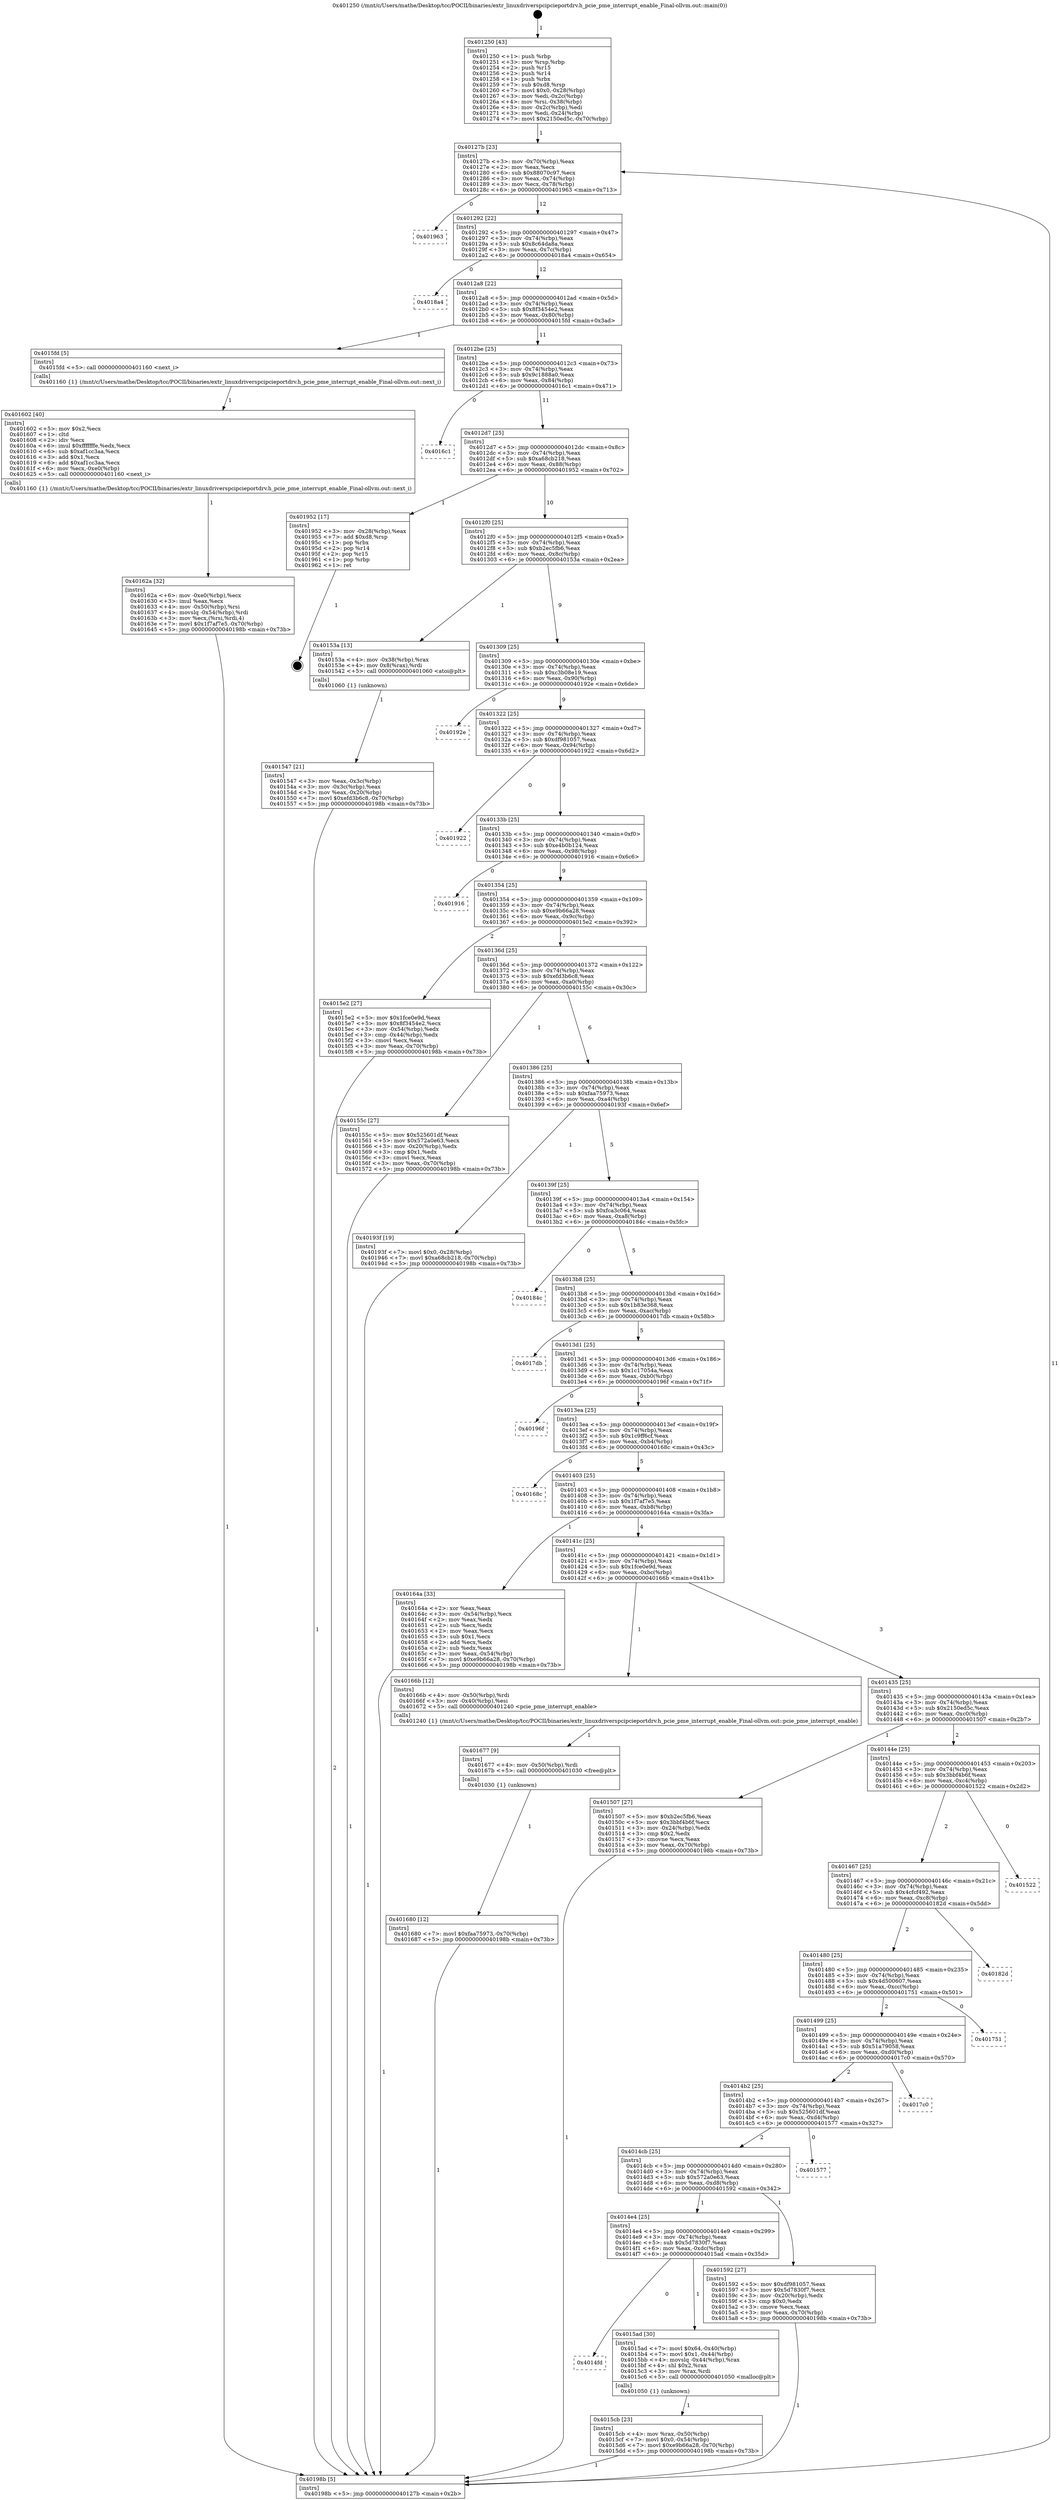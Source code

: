 digraph "0x401250" {
  label = "0x401250 (/mnt/c/Users/mathe/Desktop/tcc/POCII/binaries/extr_linuxdriverspcipcieportdrv.h_pcie_pme_interrupt_enable_Final-ollvm.out::main(0))"
  labelloc = "t"
  node[shape=record]

  Entry [label="",width=0.3,height=0.3,shape=circle,fillcolor=black,style=filled]
  "0x40127b" [label="{
     0x40127b [23]\l
     | [instrs]\l
     &nbsp;&nbsp;0x40127b \<+3\>: mov -0x70(%rbp),%eax\l
     &nbsp;&nbsp;0x40127e \<+2\>: mov %eax,%ecx\l
     &nbsp;&nbsp;0x401280 \<+6\>: sub $0x88070c97,%ecx\l
     &nbsp;&nbsp;0x401286 \<+3\>: mov %eax,-0x74(%rbp)\l
     &nbsp;&nbsp;0x401289 \<+3\>: mov %ecx,-0x78(%rbp)\l
     &nbsp;&nbsp;0x40128c \<+6\>: je 0000000000401963 \<main+0x713\>\l
  }"]
  "0x401963" [label="{
     0x401963\l
  }", style=dashed]
  "0x401292" [label="{
     0x401292 [22]\l
     | [instrs]\l
     &nbsp;&nbsp;0x401292 \<+5\>: jmp 0000000000401297 \<main+0x47\>\l
     &nbsp;&nbsp;0x401297 \<+3\>: mov -0x74(%rbp),%eax\l
     &nbsp;&nbsp;0x40129a \<+5\>: sub $0x8c64da8a,%eax\l
     &nbsp;&nbsp;0x40129f \<+3\>: mov %eax,-0x7c(%rbp)\l
     &nbsp;&nbsp;0x4012a2 \<+6\>: je 00000000004018a4 \<main+0x654\>\l
  }"]
  Exit [label="",width=0.3,height=0.3,shape=circle,fillcolor=black,style=filled,peripheries=2]
  "0x4018a4" [label="{
     0x4018a4\l
  }", style=dashed]
  "0x4012a8" [label="{
     0x4012a8 [22]\l
     | [instrs]\l
     &nbsp;&nbsp;0x4012a8 \<+5\>: jmp 00000000004012ad \<main+0x5d\>\l
     &nbsp;&nbsp;0x4012ad \<+3\>: mov -0x74(%rbp),%eax\l
     &nbsp;&nbsp;0x4012b0 \<+5\>: sub $0x8f3454e2,%eax\l
     &nbsp;&nbsp;0x4012b5 \<+3\>: mov %eax,-0x80(%rbp)\l
     &nbsp;&nbsp;0x4012b8 \<+6\>: je 00000000004015fd \<main+0x3ad\>\l
  }"]
  "0x401680" [label="{
     0x401680 [12]\l
     | [instrs]\l
     &nbsp;&nbsp;0x401680 \<+7\>: movl $0xfaa75973,-0x70(%rbp)\l
     &nbsp;&nbsp;0x401687 \<+5\>: jmp 000000000040198b \<main+0x73b\>\l
  }"]
  "0x4015fd" [label="{
     0x4015fd [5]\l
     | [instrs]\l
     &nbsp;&nbsp;0x4015fd \<+5\>: call 0000000000401160 \<next_i\>\l
     | [calls]\l
     &nbsp;&nbsp;0x401160 \{1\} (/mnt/c/Users/mathe/Desktop/tcc/POCII/binaries/extr_linuxdriverspcipcieportdrv.h_pcie_pme_interrupt_enable_Final-ollvm.out::next_i)\l
  }"]
  "0x4012be" [label="{
     0x4012be [25]\l
     | [instrs]\l
     &nbsp;&nbsp;0x4012be \<+5\>: jmp 00000000004012c3 \<main+0x73\>\l
     &nbsp;&nbsp;0x4012c3 \<+3\>: mov -0x74(%rbp),%eax\l
     &nbsp;&nbsp;0x4012c6 \<+5\>: sub $0x9c1888a0,%eax\l
     &nbsp;&nbsp;0x4012cb \<+6\>: mov %eax,-0x84(%rbp)\l
     &nbsp;&nbsp;0x4012d1 \<+6\>: je 00000000004016c1 \<main+0x471\>\l
  }"]
  "0x401677" [label="{
     0x401677 [9]\l
     | [instrs]\l
     &nbsp;&nbsp;0x401677 \<+4\>: mov -0x50(%rbp),%rdi\l
     &nbsp;&nbsp;0x40167b \<+5\>: call 0000000000401030 \<free@plt\>\l
     | [calls]\l
     &nbsp;&nbsp;0x401030 \{1\} (unknown)\l
  }"]
  "0x4016c1" [label="{
     0x4016c1\l
  }", style=dashed]
  "0x4012d7" [label="{
     0x4012d7 [25]\l
     | [instrs]\l
     &nbsp;&nbsp;0x4012d7 \<+5\>: jmp 00000000004012dc \<main+0x8c\>\l
     &nbsp;&nbsp;0x4012dc \<+3\>: mov -0x74(%rbp),%eax\l
     &nbsp;&nbsp;0x4012df \<+5\>: sub $0xa68cb218,%eax\l
     &nbsp;&nbsp;0x4012e4 \<+6\>: mov %eax,-0x88(%rbp)\l
     &nbsp;&nbsp;0x4012ea \<+6\>: je 0000000000401952 \<main+0x702\>\l
  }"]
  "0x40162a" [label="{
     0x40162a [32]\l
     | [instrs]\l
     &nbsp;&nbsp;0x40162a \<+6\>: mov -0xe0(%rbp),%ecx\l
     &nbsp;&nbsp;0x401630 \<+3\>: imul %eax,%ecx\l
     &nbsp;&nbsp;0x401633 \<+4\>: mov -0x50(%rbp),%rsi\l
     &nbsp;&nbsp;0x401637 \<+4\>: movslq -0x54(%rbp),%rdi\l
     &nbsp;&nbsp;0x40163b \<+3\>: mov %ecx,(%rsi,%rdi,4)\l
     &nbsp;&nbsp;0x40163e \<+7\>: movl $0x1f7af7e5,-0x70(%rbp)\l
     &nbsp;&nbsp;0x401645 \<+5\>: jmp 000000000040198b \<main+0x73b\>\l
  }"]
  "0x401952" [label="{
     0x401952 [17]\l
     | [instrs]\l
     &nbsp;&nbsp;0x401952 \<+3\>: mov -0x28(%rbp),%eax\l
     &nbsp;&nbsp;0x401955 \<+7\>: add $0xd8,%rsp\l
     &nbsp;&nbsp;0x40195c \<+1\>: pop %rbx\l
     &nbsp;&nbsp;0x40195d \<+2\>: pop %r14\l
     &nbsp;&nbsp;0x40195f \<+2\>: pop %r15\l
     &nbsp;&nbsp;0x401961 \<+1\>: pop %rbp\l
     &nbsp;&nbsp;0x401962 \<+1\>: ret\l
  }"]
  "0x4012f0" [label="{
     0x4012f0 [25]\l
     | [instrs]\l
     &nbsp;&nbsp;0x4012f0 \<+5\>: jmp 00000000004012f5 \<main+0xa5\>\l
     &nbsp;&nbsp;0x4012f5 \<+3\>: mov -0x74(%rbp),%eax\l
     &nbsp;&nbsp;0x4012f8 \<+5\>: sub $0xb2ec5fb6,%eax\l
     &nbsp;&nbsp;0x4012fd \<+6\>: mov %eax,-0x8c(%rbp)\l
     &nbsp;&nbsp;0x401303 \<+6\>: je 000000000040153a \<main+0x2ea\>\l
  }"]
  "0x401602" [label="{
     0x401602 [40]\l
     | [instrs]\l
     &nbsp;&nbsp;0x401602 \<+5\>: mov $0x2,%ecx\l
     &nbsp;&nbsp;0x401607 \<+1\>: cltd\l
     &nbsp;&nbsp;0x401608 \<+2\>: idiv %ecx\l
     &nbsp;&nbsp;0x40160a \<+6\>: imul $0xfffffffe,%edx,%ecx\l
     &nbsp;&nbsp;0x401610 \<+6\>: sub $0xaf1cc3aa,%ecx\l
     &nbsp;&nbsp;0x401616 \<+3\>: add $0x1,%ecx\l
     &nbsp;&nbsp;0x401619 \<+6\>: add $0xaf1cc3aa,%ecx\l
     &nbsp;&nbsp;0x40161f \<+6\>: mov %ecx,-0xe0(%rbp)\l
     &nbsp;&nbsp;0x401625 \<+5\>: call 0000000000401160 \<next_i\>\l
     | [calls]\l
     &nbsp;&nbsp;0x401160 \{1\} (/mnt/c/Users/mathe/Desktop/tcc/POCII/binaries/extr_linuxdriverspcipcieportdrv.h_pcie_pme_interrupt_enable_Final-ollvm.out::next_i)\l
  }"]
  "0x40153a" [label="{
     0x40153a [13]\l
     | [instrs]\l
     &nbsp;&nbsp;0x40153a \<+4\>: mov -0x38(%rbp),%rax\l
     &nbsp;&nbsp;0x40153e \<+4\>: mov 0x8(%rax),%rdi\l
     &nbsp;&nbsp;0x401542 \<+5\>: call 0000000000401060 \<atoi@plt\>\l
     | [calls]\l
     &nbsp;&nbsp;0x401060 \{1\} (unknown)\l
  }"]
  "0x401309" [label="{
     0x401309 [25]\l
     | [instrs]\l
     &nbsp;&nbsp;0x401309 \<+5\>: jmp 000000000040130e \<main+0xbe\>\l
     &nbsp;&nbsp;0x40130e \<+3\>: mov -0x74(%rbp),%eax\l
     &nbsp;&nbsp;0x401311 \<+5\>: sub $0xc3b08e19,%eax\l
     &nbsp;&nbsp;0x401316 \<+6\>: mov %eax,-0x90(%rbp)\l
     &nbsp;&nbsp;0x40131c \<+6\>: je 000000000040192e \<main+0x6de\>\l
  }"]
  "0x4015cb" [label="{
     0x4015cb [23]\l
     | [instrs]\l
     &nbsp;&nbsp;0x4015cb \<+4\>: mov %rax,-0x50(%rbp)\l
     &nbsp;&nbsp;0x4015cf \<+7\>: movl $0x0,-0x54(%rbp)\l
     &nbsp;&nbsp;0x4015d6 \<+7\>: movl $0xe9b66a28,-0x70(%rbp)\l
     &nbsp;&nbsp;0x4015dd \<+5\>: jmp 000000000040198b \<main+0x73b\>\l
  }"]
  "0x40192e" [label="{
     0x40192e\l
  }", style=dashed]
  "0x401322" [label="{
     0x401322 [25]\l
     | [instrs]\l
     &nbsp;&nbsp;0x401322 \<+5\>: jmp 0000000000401327 \<main+0xd7\>\l
     &nbsp;&nbsp;0x401327 \<+3\>: mov -0x74(%rbp),%eax\l
     &nbsp;&nbsp;0x40132a \<+5\>: sub $0xdf981057,%eax\l
     &nbsp;&nbsp;0x40132f \<+6\>: mov %eax,-0x94(%rbp)\l
     &nbsp;&nbsp;0x401335 \<+6\>: je 0000000000401922 \<main+0x6d2\>\l
  }"]
  "0x4014fd" [label="{
     0x4014fd\l
  }", style=dashed]
  "0x401922" [label="{
     0x401922\l
  }", style=dashed]
  "0x40133b" [label="{
     0x40133b [25]\l
     | [instrs]\l
     &nbsp;&nbsp;0x40133b \<+5\>: jmp 0000000000401340 \<main+0xf0\>\l
     &nbsp;&nbsp;0x401340 \<+3\>: mov -0x74(%rbp),%eax\l
     &nbsp;&nbsp;0x401343 \<+5\>: sub $0xe4b0b124,%eax\l
     &nbsp;&nbsp;0x401348 \<+6\>: mov %eax,-0x98(%rbp)\l
     &nbsp;&nbsp;0x40134e \<+6\>: je 0000000000401916 \<main+0x6c6\>\l
  }"]
  "0x4015ad" [label="{
     0x4015ad [30]\l
     | [instrs]\l
     &nbsp;&nbsp;0x4015ad \<+7\>: movl $0x64,-0x40(%rbp)\l
     &nbsp;&nbsp;0x4015b4 \<+7\>: movl $0x1,-0x44(%rbp)\l
     &nbsp;&nbsp;0x4015bb \<+4\>: movslq -0x44(%rbp),%rax\l
     &nbsp;&nbsp;0x4015bf \<+4\>: shl $0x2,%rax\l
     &nbsp;&nbsp;0x4015c3 \<+3\>: mov %rax,%rdi\l
     &nbsp;&nbsp;0x4015c6 \<+5\>: call 0000000000401050 \<malloc@plt\>\l
     | [calls]\l
     &nbsp;&nbsp;0x401050 \{1\} (unknown)\l
  }"]
  "0x401916" [label="{
     0x401916\l
  }", style=dashed]
  "0x401354" [label="{
     0x401354 [25]\l
     | [instrs]\l
     &nbsp;&nbsp;0x401354 \<+5\>: jmp 0000000000401359 \<main+0x109\>\l
     &nbsp;&nbsp;0x401359 \<+3\>: mov -0x74(%rbp),%eax\l
     &nbsp;&nbsp;0x40135c \<+5\>: sub $0xe9b66a28,%eax\l
     &nbsp;&nbsp;0x401361 \<+6\>: mov %eax,-0x9c(%rbp)\l
     &nbsp;&nbsp;0x401367 \<+6\>: je 00000000004015e2 \<main+0x392\>\l
  }"]
  "0x4014e4" [label="{
     0x4014e4 [25]\l
     | [instrs]\l
     &nbsp;&nbsp;0x4014e4 \<+5\>: jmp 00000000004014e9 \<main+0x299\>\l
     &nbsp;&nbsp;0x4014e9 \<+3\>: mov -0x74(%rbp),%eax\l
     &nbsp;&nbsp;0x4014ec \<+5\>: sub $0x5d7830f7,%eax\l
     &nbsp;&nbsp;0x4014f1 \<+6\>: mov %eax,-0xdc(%rbp)\l
     &nbsp;&nbsp;0x4014f7 \<+6\>: je 00000000004015ad \<main+0x35d\>\l
  }"]
  "0x4015e2" [label="{
     0x4015e2 [27]\l
     | [instrs]\l
     &nbsp;&nbsp;0x4015e2 \<+5\>: mov $0x1fce0e9d,%eax\l
     &nbsp;&nbsp;0x4015e7 \<+5\>: mov $0x8f3454e2,%ecx\l
     &nbsp;&nbsp;0x4015ec \<+3\>: mov -0x54(%rbp),%edx\l
     &nbsp;&nbsp;0x4015ef \<+3\>: cmp -0x44(%rbp),%edx\l
     &nbsp;&nbsp;0x4015f2 \<+3\>: cmovl %ecx,%eax\l
     &nbsp;&nbsp;0x4015f5 \<+3\>: mov %eax,-0x70(%rbp)\l
     &nbsp;&nbsp;0x4015f8 \<+5\>: jmp 000000000040198b \<main+0x73b\>\l
  }"]
  "0x40136d" [label="{
     0x40136d [25]\l
     | [instrs]\l
     &nbsp;&nbsp;0x40136d \<+5\>: jmp 0000000000401372 \<main+0x122\>\l
     &nbsp;&nbsp;0x401372 \<+3\>: mov -0x74(%rbp),%eax\l
     &nbsp;&nbsp;0x401375 \<+5\>: sub $0xefd3b6c8,%eax\l
     &nbsp;&nbsp;0x40137a \<+6\>: mov %eax,-0xa0(%rbp)\l
     &nbsp;&nbsp;0x401380 \<+6\>: je 000000000040155c \<main+0x30c\>\l
  }"]
  "0x401592" [label="{
     0x401592 [27]\l
     | [instrs]\l
     &nbsp;&nbsp;0x401592 \<+5\>: mov $0xdf981057,%eax\l
     &nbsp;&nbsp;0x401597 \<+5\>: mov $0x5d7830f7,%ecx\l
     &nbsp;&nbsp;0x40159c \<+3\>: mov -0x20(%rbp),%edx\l
     &nbsp;&nbsp;0x40159f \<+3\>: cmp $0x0,%edx\l
     &nbsp;&nbsp;0x4015a2 \<+3\>: cmove %ecx,%eax\l
     &nbsp;&nbsp;0x4015a5 \<+3\>: mov %eax,-0x70(%rbp)\l
     &nbsp;&nbsp;0x4015a8 \<+5\>: jmp 000000000040198b \<main+0x73b\>\l
  }"]
  "0x40155c" [label="{
     0x40155c [27]\l
     | [instrs]\l
     &nbsp;&nbsp;0x40155c \<+5\>: mov $0x525601df,%eax\l
     &nbsp;&nbsp;0x401561 \<+5\>: mov $0x572a0e63,%ecx\l
     &nbsp;&nbsp;0x401566 \<+3\>: mov -0x20(%rbp),%edx\l
     &nbsp;&nbsp;0x401569 \<+3\>: cmp $0x1,%edx\l
     &nbsp;&nbsp;0x40156c \<+3\>: cmovl %ecx,%eax\l
     &nbsp;&nbsp;0x40156f \<+3\>: mov %eax,-0x70(%rbp)\l
     &nbsp;&nbsp;0x401572 \<+5\>: jmp 000000000040198b \<main+0x73b\>\l
  }"]
  "0x401386" [label="{
     0x401386 [25]\l
     | [instrs]\l
     &nbsp;&nbsp;0x401386 \<+5\>: jmp 000000000040138b \<main+0x13b\>\l
     &nbsp;&nbsp;0x40138b \<+3\>: mov -0x74(%rbp),%eax\l
     &nbsp;&nbsp;0x40138e \<+5\>: sub $0xfaa75973,%eax\l
     &nbsp;&nbsp;0x401393 \<+6\>: mov %eax,-0xa4(%rbp)\l
     &nbsp;&nbsp;0x401399 \<+6\>: je 000000000040193f \<main+0x6ef\>\l
  }"]
  "0x4014cb" [label="{
     0x4014cb [25]\l
     | [instrs]\l
     &nbsp;&nbsp;0x4014cb \<+5\>: jmp 00000000004014d0 \<main+0x280\>\l
     &nbsp;&nbsp;0x4014d0 \<+3\>: mov -0x74(%rbp),%eax\l
     &nbsp;&nbsp;0x4014d3 \<+5\>: sub $0x572a0e63,%eax\l
     &nbsp;&nbsp;0x4014d8 \<+6\>: mov %eax,-0xd8(%rbp)\l
     &nbsp;&nbsp;0x4014de \<+6\>: je 0000000000401592 \<main+0x342\>\l
  }"]
  "0x40193f" [label="{
     0x40193f [19]\l
     | [instrs]\l
     &nbsp;&nbsp;0x40193f \<+7\>: movl $0x0,-0x28(%rbp)\l
     &nbsp;&nbsp;0x401946 \<+7\>: movl $0xa68cb218,-0x70(%rbp)\l
     &nbsp;&nbsp;0x40194d \<+5\>: jmp 000000000040198b \<main+0x73b\>\l
  }"]
  "0x40139f" [label="{
     0x40139f [25]\l
     | [instrs]\l
     &nbsp;&nbsp;0x40139f \<+5\>: jmp 00000000004013a4 \<main+0x154\>\l
     &nbsp;&nbsp;0x4013a4 \<+3\>: mov -0x74(%rbp),%eax\l
     &nbsp;&nbsp;0x4013a7 \<+5\>: sub $0xfca3c064,%eax\l
     &nbsp;&nbsp;0x4013ac \<+6\>: mov %eax,-0xa8(%rbp)\l
     &nbsp;&nbsp;0x4013b2 \<+6\>: je 000000000040184c \<main+0x5fc\>\l
  }"]
  "0x401577" [label="{
     0x401577\l
  }", style=dashed]
  "0x40184c" [label="{
     0x40184c\l
  }", style=dashed]
  "0x4013b8" [label="{
     0x4013b8 [25]\l
     | [instrs]\l
     &nbsp;&nbsp;0x4013b8 \<+5\>: jmp 00000000004013bd \<main+0x16d\>\l
     &nbsp;&nbsp;0x4013bd \<+3\>: mov -0x74(%rbp),%eax\l
     &nbsp;&nbsp;0x4013c0 \<+5\>: sub $0x1b83e368,%eax\l
     &nbsp;&nbsp;0x4013c5 \<+6\>: mov %eax,-0xac(%rbp)\l
     &nbsp;&nbsp;0x4013cb \<+6\>: je 00000000004017db \<main+0x58b\>\l
  }"]
  "0x4014b2" [label="{
     0x4014b2 [25]\l
     | [instrs]\l
     &nbsp;&nbsp;0x4014b2 \<+5\>: jmp 00000000004014b7 \<main+0x267\>\l
     &nbsp;&nbsp;0x4014b7 \<+3\>: mov -0x74(%rbp),%eax\l
     &nbsp;&nbsp;0x4014ba \<+5\>: sub $0x525601df,%eax\l
     &nbsp;&nbsp;0x4014bf \<+6\>: mov %eax,-0xd4(%rbp)\l
     &nbsp;&nbsp;0x4014c5 \<+6\>: je 0000000000401577 \<main+0x327\>\l
  }"]
  "0x4017db" [label="{
     0x4017db\l
  }", style=dashed]
  "0x4013d1" [label="{
     0x4013d1 [25]\l
     | [instrs]\l
     &nbsp;&nbsp;0x4013d1 \<+5\>: jmp 00000000004013d6 \<main+0x186\>\l
     &nbsp;&nbsp;0x4013d6 \<+3\>: mov -0x74(%rbp),%eax\l
     &nbsp;&nbsp;0x4013d9 \<+5\>: sub $0x1c17054a,%eax\l
     &nbsp;&nbsp;0x4013de \<+6\>: mov %eax,-0xb0(%rbp)\l
     &nbsp;&nbsp;0x4013e4 \<+6\>: je 000000000040196f \<main+0x71f\>\l
  }"]
  "0x4017c0" [label="{
     0x4017c0\l
  }", style=dashed]
  "0x40196f" [label="{
     0x40196f\l
  }", style=dashed]
  "0x4013ea" [label="{
     0x4013ea [25]\l
     | [instrs]\l
     &nbsp;&nbsp;0x4013ea \<+5\>: jmp 00000000004013ef \<main+0x19f\>\l
     &nbsp;&nbsp;0x4013ef \<+3\>: mov -0x74(%rbp),%eax\l
     &nbsp;&nbsp;0x4013f2 \<+5\>: sub $0x1c9ff6cf,%eax\l
     &nbsp;&nbsp;0x4013f7 \<+6\>: mov %eax,-0xb4(%rbp)\l
     &nbsp;&nbsp;0x4013fd \<+6\>: je 000000000040168c \<main+0x43c\>\l
  }"]
  "0x401499" [label="{
     0x401499 [25]\l
     | [instrs]\l
     &nbsp;&nbsp;0x401499 \<+5\>: jmp 000000000040149e \<main+0x24e\>\l
     &nbsp;&nbsp;0x40149e \<+3\>: mov -0x74(%rbp),%eax\l
     &nbsp;&nbsp;0x4014a1 \<+5\>: sub $0x51a79058,%eax\l
     &nbsp;&nbsp;0x4014a6 \<+6\>: mov %eax,-0xd0(%rbp)\l
     &nbsp;&nbsp;0x4014ac \<+6\>: je 00000000004017c0 \<main+0x570\>\l
  }"]
  "0x40168c" [label="{
     0x40168c\l
  }", style=dashed]
  "0x401403" [label="{
     0x401403 [25]\l
     | [instrs]\l
     &nbsp;&nbsp;0x401403 \<+5\>: jmp 0000000000401408 \<main+0x1b8\>\l
     &nbsp;&nbsp;0x401408 \<+3\>: mov -0x74(%rbp),%eax\l
     &nbsp;&nbsp;0x40140b \<+5\>: sub $0x1f7af7e5,%eax\l
     &nbsp;&nbsp;0x401410 \<+6\>: mov %eax,-0xb8(%rbp)\l
     &nbsp;&nbsp;0x401416 \<+6\>: je 000000000040164a \<main+0x3fa\>\l
  }"]
  "0x401751" [label="{
     0x401751\l
  }", style=dashed]
  "0x40164a" [label="{
     0x40164a [33]\l
     | [instrs]\l
     &nbsp;&nbsp;0x40164a \<+2\>: xor %eax,%eax\l
     &nbsp;&nbsp;0x40164c \<+3\>: mov -0x54(%rbp),%ecx\l
     &nbsp;&nbsp;0x40164f \<+2\>: mov %eax,%edx\l
     &nbsp;&nbsp;0x401651 \<+2\>: sub %ecx,%edx\l
     &nbsp;&nbsp;0x401653 \<+2\>: mov %eax,%ecx\l
     &nbsp;&nbsp;0x401655 \<+3\>: sub $0x1,%ecx\l
     &nbsp;&nbsp;0x401658 \<+2\>: add %ecx,%edx\l
     &nbsp;&nbsp;0x40165a \<+2\>: sub %edx,%eax\l
     &nbsp;&nbsp;0x40165c \<+3\>: mov %eax,-0x54(%rbp)\l
     &nbsp;&nbsp;0x40165f \<+7\>: movl $0xe9b66a28,-0x70(%rbp)\l
     &nbsp;&nbsp;0x401666 \<+5\>: jmp 000000000040198b \<main+0x73b\>\l
  }"]
  "0x40141c" [label="{
     0x40141c [25]\l
     | [instrs]\l
     &nbsp;&nbsp;0x40141c \<+5\>: jmp 0000000000401421 \<main+0x1d1\>\l
     &nbsp;&nbsp;0x401421 \<+3\>: mov -0x74(%rbp),%eax\l
     &nbsp;&nbsp;0x401424 \<+5\>: sub $0x1fce0e9d,%eax\l
     &nbsp;&nbsp;0x401429 \<+6\>: mov %eax,-0xbc(%rbp)\l
     &nbsp;&nbsp;0x40142f \<+6\>: je 000000000040166b \<main+0x41b\>\l
  }"]
  "0x401480" [label="{
     0x401480 [25]\l
     | [instrs]\l
     &nbsp;&nbsp;0x401480 \<+5\>: jmp 0000000000401485 \<main+0x235\>\l
     &nbsp;&nbsp;0x401485 \<+3\>: mov -0x74(%rbp),%eax\l
     &nbsp;&nbsp;0x401488 \<+5\>: sub $0x4d500607,%eax\l
     &nbsp;&nbsp;0x40148d \<+6\>: mov %eax,-0xcc(%rbp)\l
     &nbsp;&nbsp;0x401493 \<+6\>: je 0000000000401751 \<main+0x501\>\l
  }"]
  "0x40166b" [label="{
     0x40166b [12]\l
     | [instrs]\l
     &nbsp;&nbsp;0x40166b \<+4\>: mov -0x50(%rbp),%rdi\l
     &nbsp;&nbsp;0x40166f \<+3\>: mov -0x40(%rbp),%esi\l
     &nbsp;&nbsp;0x401672 \<+5\>: call 0000000000401240 \<pcie_pme_interrupt_enable\>\l
     | [calls]\l
     &nbsp;&nbsp;0x401240 \{1\} (/mnt/c/Users/mathe/Desktop/tcc/POCII/binaries/extr_linuxdriverspcipcieportdrv.h_pcie_pme_interrupt_enable_Final-ollvm.out::pcie_pme_interrupt_enable)\l
  }"]
  "0x401435" [label="{
     0x401435 [25]\l
     | [instrs]\l
     &nbsp;&nbsp;0x401435 \<+5\>: jmp 000000000040143a \<main+0x1ea\>\l
     &nbsp;&nbsp;0x40143a \<+3\>: mov -0x74(%rbp),%eax\l
     &nbsp;&nbsp;0x40143d \<+5\>: sub $0x2150ed5c,%eax\l
     &nbsp;&nbsp;0x401442 \<+6\>: mov %eax,-0xc0(%rbp)\l
     &nbsp;&nbsp;0x401448 \<+6\>: je 0000000000401507 \<main+0x2b7\>\l
  }"]
  "0x40182d" [label="{
     0x40182d\l
  }", style=dashed]
  "0x401507" [label="{
     0x401507 [27]\l
     | [instrs]\l
     &nbsp;&nbsp;0x401507 \<+5\>: mov $0xb2ec5fb6,%eax\l
     &nbsp;&nbsp;0x40150c \<+5\>: mov $0x3bbf4b6f,%ecx\l
     &nbsp;&nbsp;0x401511 \<+3\>: mov -0x24(%rbp),%edx\l
     &nbsp;&nbsp;0x401514 \<+3\>: cmp $0x2,%edx\l
     &nbsp;&nbsp;0x401517 \<+3\>: cmovne %ecx,%eax\l
     &nbsp;&nbsp;0x40151a \<+3\>: mov %eax,-0x70(%rbp)\l
     &nbsp;&nbsp;0x40151d \<+5\>: jmp 000000000040198b \<main+0x73b\>\l
  }"]
  "0x40144e" [label="{
     0x40144e [25]\l
     | [instrs]\l
     &nbsp;&nbsp;0x40144e \<+5\>: jmp 0000000000401453 \<main+0x203\>\l
     &nbsp;&nbsp;0x401453 \<+3\>: mov -0x74(%rbp),%eax\l
     &nbsp;&nbsp;0x401456 \<+5\>: sub $0x3bbf4b6f,%eax\l
     &nbsp;&nbsp;0x40145b \<+6\>: mov %eax,-0xc4(%rbp)\l
     &nbsp;&nbsp;0x401461 \<+6\>: je 0000000000401522 \<main+0x2d2\>\l
  }"]
  "0x40198b" [label="{
     0x40198b [5]\l
     | [instrs]\l
     &nbsp;&nbsp;0x40198b \<+5\>: jmp 000000000040127b \<main+0x2b\>\l
  }"]
  "0x401250" [label="{
     0x401250 [43]\l
     | [instrs]\l
     &nbsp;&nbsp;0x401250 \<+1\>: push %rbp\l
     &nbsp;&nbsp;0x401251 \<+3\>: mov %rsp,%rbp\l
     &nbsp;&nbsp;0x401254 \<+2\>: push %r15\l
     &nbsp;&nbsp;0x401256 \<+2\>: push %r14\l
     &nbsp;&nbsp;0x401258 \<+1\>: push %rbx\l
     &nbsp;&nbsp;0x401259 \<+7\>: sub $0xd8,%rsp\l
     &nbsp;&nbsp;0x401260 \<+7\>: movl $0x0,-0x28(%rbp)\l
     &nbsp;&nbsp;0x401267 \<+3\>: mov %edi,-0x2c(%rbp)\l
     &nbsp;&nbsp;0x40126a \<+4\>: mov %rsi,-0x38(%rbp)\l
     &nbsp;&nbsp;0x40126e \<+3\>: mov -0x2c(%rbp),%edi\l
     &nbsp;&nbsp;0x401271 \<+3\>: mov %edi,-0x24(%rbp)\l
     &nbsp;&nbsp;0x401274 \<+7\>: movl $0x2150ed5c,-0x70(%rbp)\l
  }"]
  "0x401547" [label="{
     0x401547 [21]\l
     | [instrs]\l
     &nbsp;&nbsp;0x401547 \<+3\>: mov %eax,-0x3c(%rbp)\l
     &nbsp;&nbsp;0x40154a \<+3\>: mov -0x3c(%rbp),%eax\l
     &nbsp;&nbsp;0x40154d \<+3\>: mov %eax,-0x20(%rbp)\l
     &nbsp;&nbsp;0x401550 \<+7\>: movl $0xefd3b6c8,-0x70(%rbp)\l
     &nbsp;&nbsp;0x401557 \<+5\>: jmp 000000000040198b \<main+0x73b\>\l
  }"]
  "0x401467" [label="{
     0x401467 [25]\l
     | [instrs]\l
     &nbsp;&nbsp;0x401467 \<+5\>: jmp 000000000040146c \<main+0x21c\>\l
     &nbsp;&nbsp;0x40146c \<+3\>: mov -0x74(%rbp),%eax\l
     &nbsp;&nbsp;0x40146f \<+5\>: sub $0x4cfcf492,%eax\l
     &nbsp;&nbsp;0x401474 \<+6\>: mov %eax,-0xc8(%rbp)\l
     &nbsp;&nbsp;0x40147a \<+6\>: je 000000000040182d \<main+0x5dd\>\l
  }"]
  "0x401522" [label="{
     0x401522\l
  }", style=dashed]
  Entry -> "0x401250" [label=" 1"]
  "0x40127b" -> "0x401963" [label=" 0"]
  "0x40127b" -> "0x401292" [label=" 12"]
  "0x401952" -> Exit [label=" 1"]
  "0x401292" -> "0x4018a4" [label=" 0"]
  "0x401292" -> "0x4012a8" [label=" 12"]
  "0x40193f" -> "0x40198b" [label=" 1"]
  "0x4012a8" -> "0x4015fd" [label=" 1"]
  "0x4012a8" -> "0x4012be" [label=" 11"]
  "0x401680" -> "0x40198b" [label=" 1"]
  "0x4012be" -> "0x4016c1" [label=" 0"]
  "0x4012be" -> "0x4012d7" [label=" 11"]
  "0x401677" -> "0x401680" [label=" 1"]
  "0x4012d7" -> "0x401952" [label=" 1"]
  "0x4012d7" -> "0x4012f0" [label=" 10"]
  "0x40166b" -> "0x401677" [label=" 1"]
  "0x4012f0" -> "0x40153a" [label=" 1"]
  "0x4012f0" -> "0x401309" [label=" 9"]
  "0x40164a" -> "0x40198b" [label=" 1"]
  "0x401309" -> "0x40192e" [label=" 0"]
  "0x401309" -> "0x401322" [label=" 9"]
  "0x40162a" -> "0x40198b" [label=" 1"]
  "0x401322" -> "0x401922" [label=" 0"]
  "0x401322" -> "0x40133b" [label=" 9"]
  "0x401602" -> "0x40162a" [label=" 1"]
  "0x40133b" -> "0x401916" [label=" 0"]
  "0x40133b" -> "0x401354" [label=" 9"]
  "0x4015fd" -> "0x401602" [label=" 1"]
  "0x401354" -> "0x4015e2" [label=" 2"]
  "0x401354" -> "0x40136d" [label=" 7"]
  "0x4015cb" -> "0x40198b" [label=" 1"]
  "0x40136d" -> "0x40155c" [label=" 1"]
  "0x40136d" -> "0x401386" [label=" 6"]
  "0x4015ad" -> "0x4015cb" [label=" 1"]
  "0x401386" -> "0x40193f" [label=" 1"]
  "0x401386" -> "0x40139f" [label=" 5"]
  "0x4014e4" -> "0x4015ad" [label=" 1"]
  "0x40139f" -> "0x40184c" [label=" 0"]
  "0x40139f" -> "0x4013b8" [label=" 5"]
  "0x4015e2" -> "0x40198b" [label=" 2"]
  "0x4013b8" -> "0x4017db" [label=" 0"]
  "0x4013b8" -> "0x4013d1" [label=" 5"]
  "0x4014cb" -> "0x4014e4" [label=" 1"]
  "0x4013d1" -> "0x40196f" [label=" 0"]
  "0x4013d1" -> "0x4013ea" [label=" 5"]
  "0x4014cb" -> "0x401592" [label=" 1"]
  "0x4013ea" -> "0x40168c" [label=" 0"]
  "0x4013ea" -> "0x401403" [label=" 5"]
  "0x4014b2" -> "0x4014cb" [label=" 2"]
  "0x401403" -> "0x40164a" [label=" 1"]
  "0x401403" -> "0x40141c" [label=" 4"]
  "0x4014b2" -> "0x401577" [label=" 0"]
  "0x40141c" -> "0x40166b" [label=" 1"]
  "0x40141c" -> "0x401435" [label=" 3"]
  "0x401499" -> "0x4014b2" [label=" 2"]
  "0x401435" -> "0x401507" [label=" 1"]
  "0x401435" -> "0x40144e" [label=" 2"]
  "0x401507" -> "0x40198b" [label=" 1"]
  "0x401250" -> "0x40127b" [label=" 1"]
  "0x40198b" -> "0x40127b" [label=" 11"]
  "0x40153a" -> "0x401547" [label=" 1"]
  "0x401547" -> "0x40198b" [label=" 1"]
  "0x40155c" -> "0x40198b" [label=" 1"]
  "0x401499" -> "0x4017c0" [label=" 0"]
  "0x40144e" -> "0x401522" [label=" 0"]
  "0x40144e" -> "0x401467" [label=" 2"]
  "0x4014e4" -> "0x4014fd" [label=" 0"]
  "0x401467" -> "0x40182d" [label=" 0"]
  "0x401467" -> "0x401480" [label=" 2"]
  "0x401592" -> "0x40198b" [label=" 1"]
  "0x401480" -> "0x401751" [label=" 0"]
  "0x401480" -> "0x401499" [label=" 2"]
}
